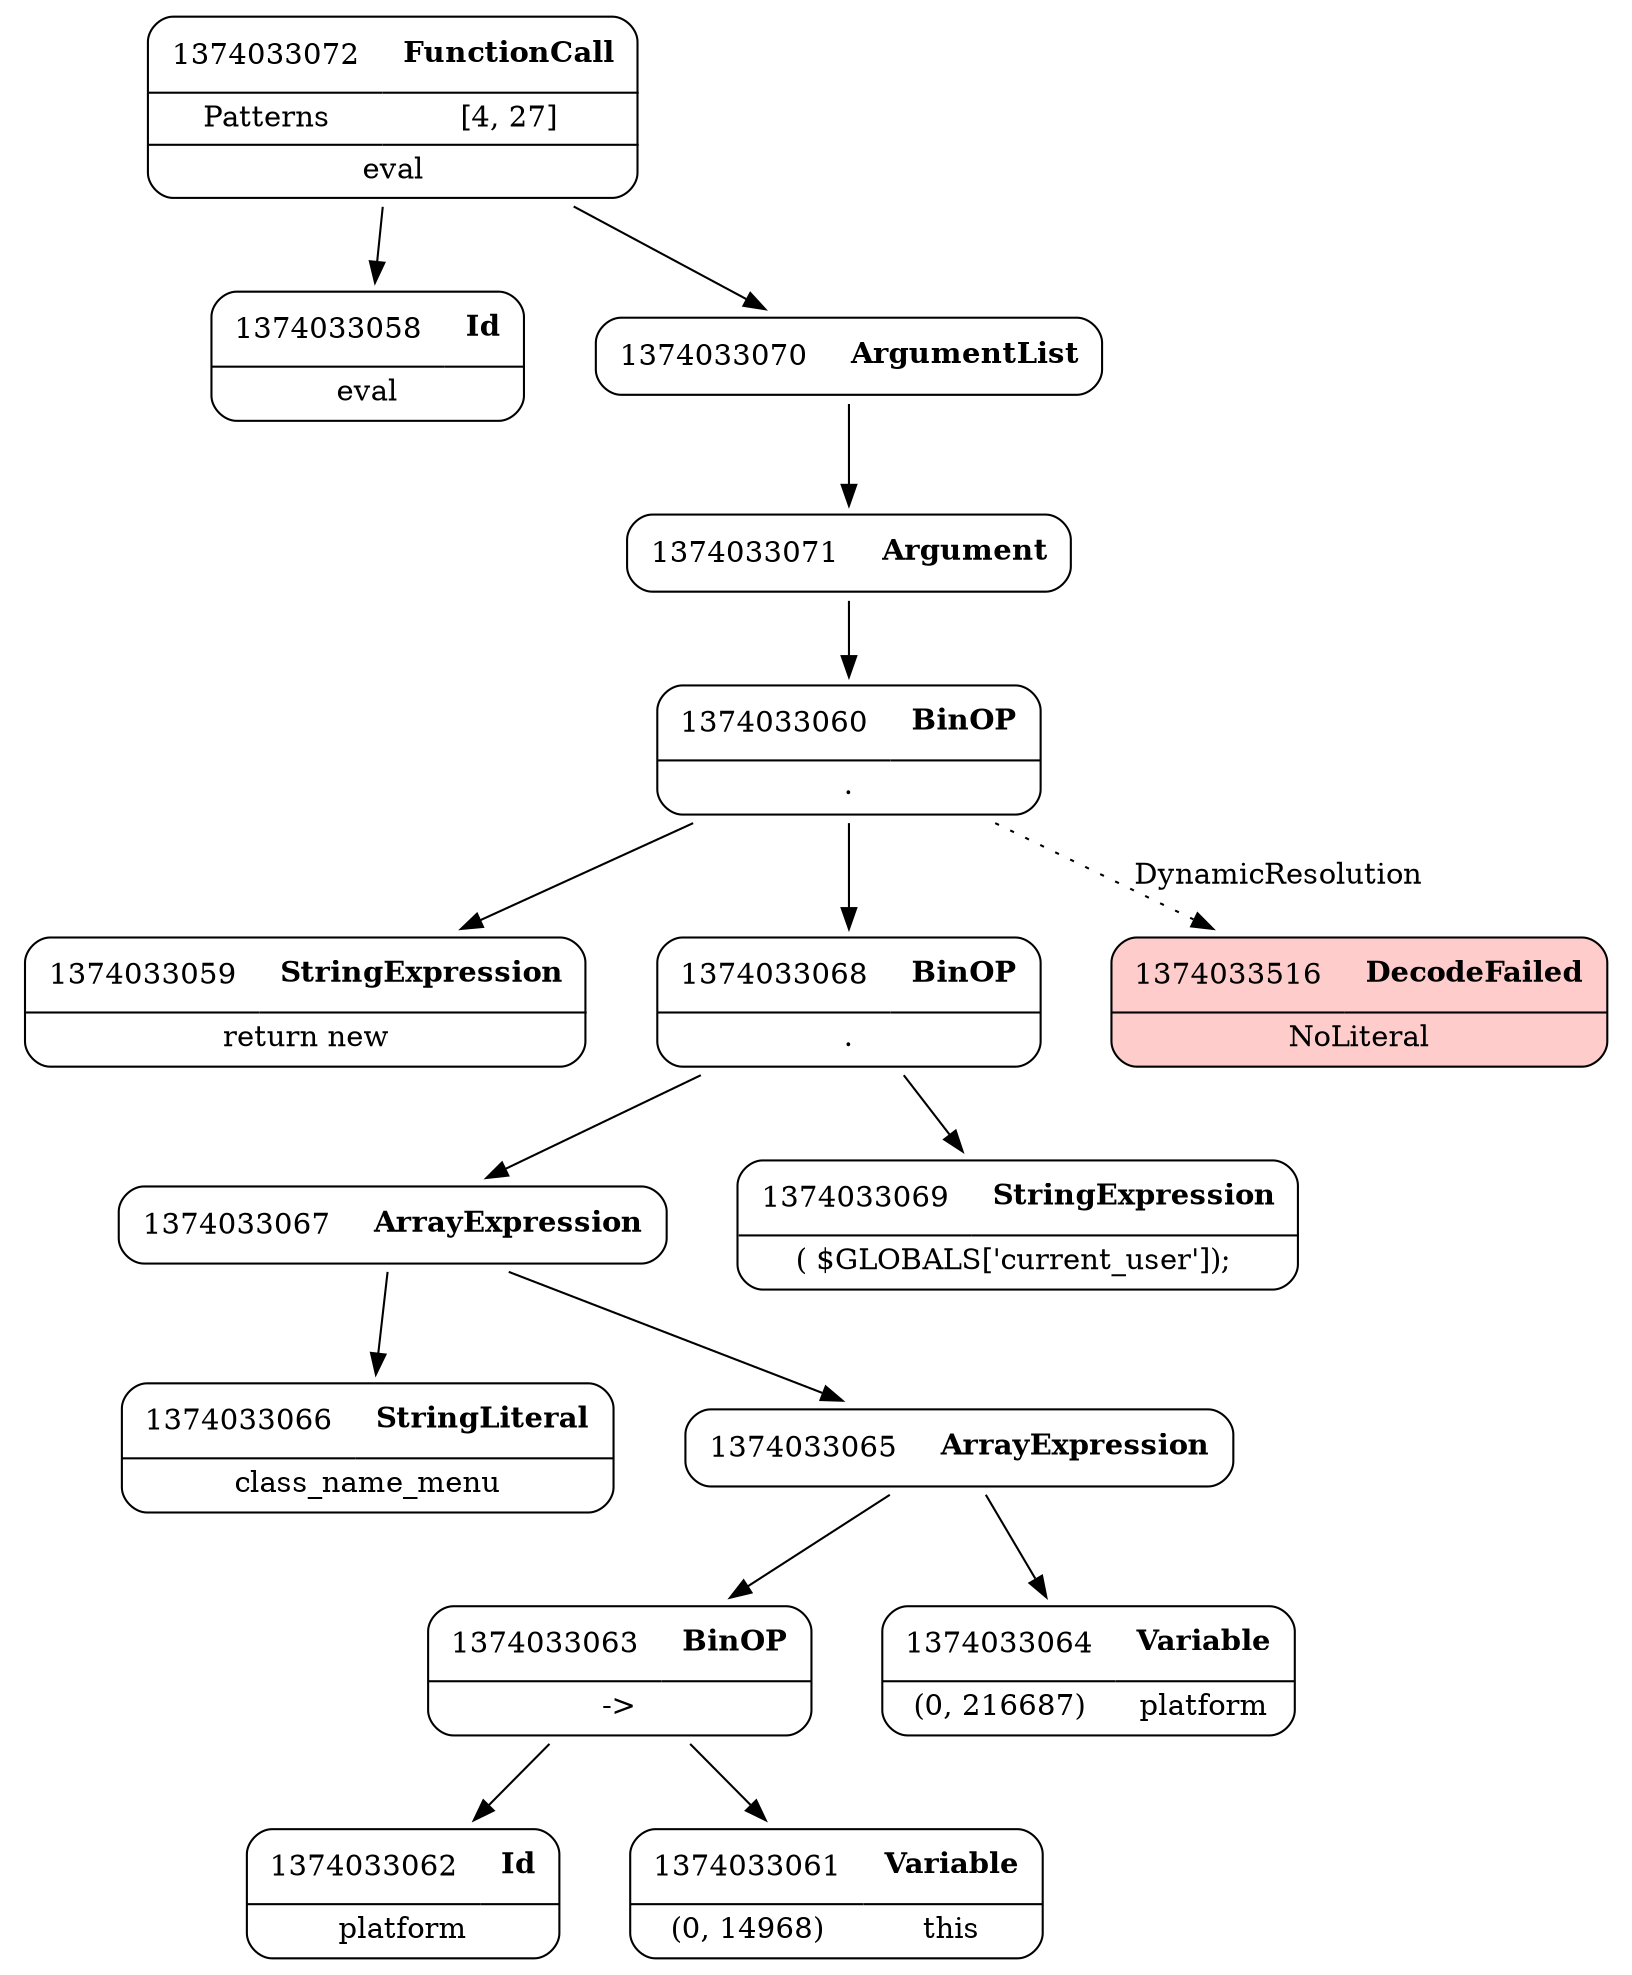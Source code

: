digraph ast {
node [shape=none];
1374033062 [label=<<TABLE border='1' cellspacing='0' cellpadding='10' style='rounded' ><TR><TD border='0'>1374033062</TD><TD border='0'><B>Id</B></TD></TR><HR/><TR><TD border='0' cellpadding='5' colspan='2'>platform</TD></TR></TABLE>>];
1374033063 [label=<<TABLE border='1' cellspacing='0' cellpadding='10' style='rounded' ><TR><TD border='0'>1374033063</TD><TD border='0'><B>BinOP</B></TD></TR><HR/><TR><TD border='0' cellpadding='5' colspan='2'>-&gt;</TD></TR></TABLE>>];
1374033063 -> 1374033061 [weight=2];
1374033063 -> 1374033062 [weight=2];
1374033060 [label=<<TABLE border='1' cellspacing='0' cellpadding='10' style='rounded' ><TR><TD border='0'>1374033060</TD><TD border='0'><B>BinOP</B></TD></TR><HR/><TR><TD border='0' cellpadding='5' colspan='2'>.</TD></TR></TABLE>>];
1374033060 -> 1374033059 [weight=2];
1374033060 -> 1374033068 [weight=2];
1374033060 -> 1374033516 [style=dotted,label=DynamicResolution];
1374033061 [label=<<TABLE border='1' cellspacing='0' cellpadding='10' style='rounded' ><TR><TD border='0'>1374033061</TD><TD border='0'><B>Variable</B></TD></TR><HR/><TR><TD border='0' cellpadding='5'>(0, 14968)</TD><TD border='0' cellpadding='5'>this</TD></TR></TABLE>>];
1374033058 [label=<<TABLE border='1' cellspacing='0' cellpadding='10' style='rounded' ><TR><TD border='0'>1374033058</TD><TD border='0'><B>Id</B></TD></TR><HR/><TR><TD border='0' cellpadding='5' colspan='2'>eval</TD></TR></TABLE>>];
1374033059 [label=<<TABLE border='1' cellspacing='0' cellpadding='10' style='rounded' ><TR><TD border='0'>1374033059</TD><TD border='0'><B>StringExpression</B></TD></TR><HR/><TR><TD border='0' cellpadding='5' colspan='2'> return new </TD></TR></TABLE>>];
1374033070 [label=<<TABLE border='1' cellspacing='0' cellpadding='10' style='rounded' ><TR><TD border='0'>1374033070</TD><TD border='0'><B>ArgumentList</B></TD></TR></TABLE>>];
1374033070 -> 1374033071 [weight=2];
1374033071 [label=<<TABLE border='1' cellspacing='0' cellpadding='10' style='rounded' ><TR><TD border='0'>1374033071</TD><TD border='0'><B>Argument</B></TD></TR></TABLE>>];
1374033071 -> 1374033060 [weight=2];
1374033068 [label=<<TABLE border='1' cellspacing='0' cellpadding='10' style='rounded' ><TR><TD border='0'>1374033068</TD><TD border='0'><B>BinOP</B></TD></TR><HR/><TR><TD border='0' cellpadding='5' colspan='2'>.</TD></TR></TABLE>>];
1374033068 -> 1374033067 [weight=2];
1374033068 -> 1374033069 [weight=2];
1374033516 [label=<<TABLE border='1' cellspacing='0' cellpadding='10' style='rounded' bgcolor='#FFCCCC' ><TR><TD border='0'>1374033516</TD><TD border='0'><B>DecodeFailed</B></TD></TR><HR/><TR><TD border='0' cellpadding='5' colspan='2'>NoLiteral</TD></TR></TABLE>>];
1374033069 [label=<<TABLE border='1' cellspacing='0' cellpadding='10' style='rounded' ><TR><TD border='0'>1374033069</TD><TD border='0'><B>StringExpression</B></TD></TR><HR/><TR><TD border='0' cellpadding='5' colspan='2'>( $GLOBALS['current_user']); </TD></TR></TABLE>>];
1374033066 [label=<<TABLE border='1' cellspacing='0' cellpadding='10' style='rounded' ><TR><TD border='0'>1374033066</TD><TD border='0'><B>StringLiteral</B></TD></TR><HR/><TR><TD border='0' cellpadding='5' colspan='2'>class_name_menu</TD></TR></TABLE>>];
1374033067 [label=<<TABLE border='1' cellspacing='0' cellpadding='10' style='rounded' ><TR><TD border='0'>1374033067</TD><TD border='0'><B>ArrayExpression</B></TD></TR></TABLE>>];
1374033067 -> 1374033065 [weight=2];
1374033067 -> 1374033066 [weight=2];
1374033064 [label=<<TABLE border='1' cellspacing='0' cellpadding='10' style='rounded' ><TR><TD border='0'>1374033064</TD><TD border='0'><B>Variable</B></TD></TR><HR/><TR><TD border='0' cellpadding='5'>(0, 216687)</TD><TD border='0' cellpadding='5'>platform</TD></TR></TABLE>>];
1374033065 [label=<<TABLE border='1' cellspacing='0' cellpadding='10' style='rounded' ><TR><TD border='0'>1374033065</TD><TD border='0'><B>ArrayExpression</B></TD></TR></TABLE>>];
1374033065 -> 1374033063 [weight=2];
1374033065 -> 1374033064 [weight=2];
1374033072 [label=<<TABLE border='1' cellspacing='0' cellpadding='10' style='rounded' ><TR><TD border='0'>1374033072</TD><TD border='0'><B>FunctionCall</B></TD></TR><HR/><TR><TD border='0' cellpadding='5'>Patterns</TD><TD border='0' cellpadding='5'>[4, 27]</TD></TR><HR/><TR><TD border='0' cellpadding='5' colspan='2'>eval</TD></TR></TABLE>>];
1374033072 -> 1374033058 [weight=2];
1374033072 -> 1374033070 [weight=2];
}
